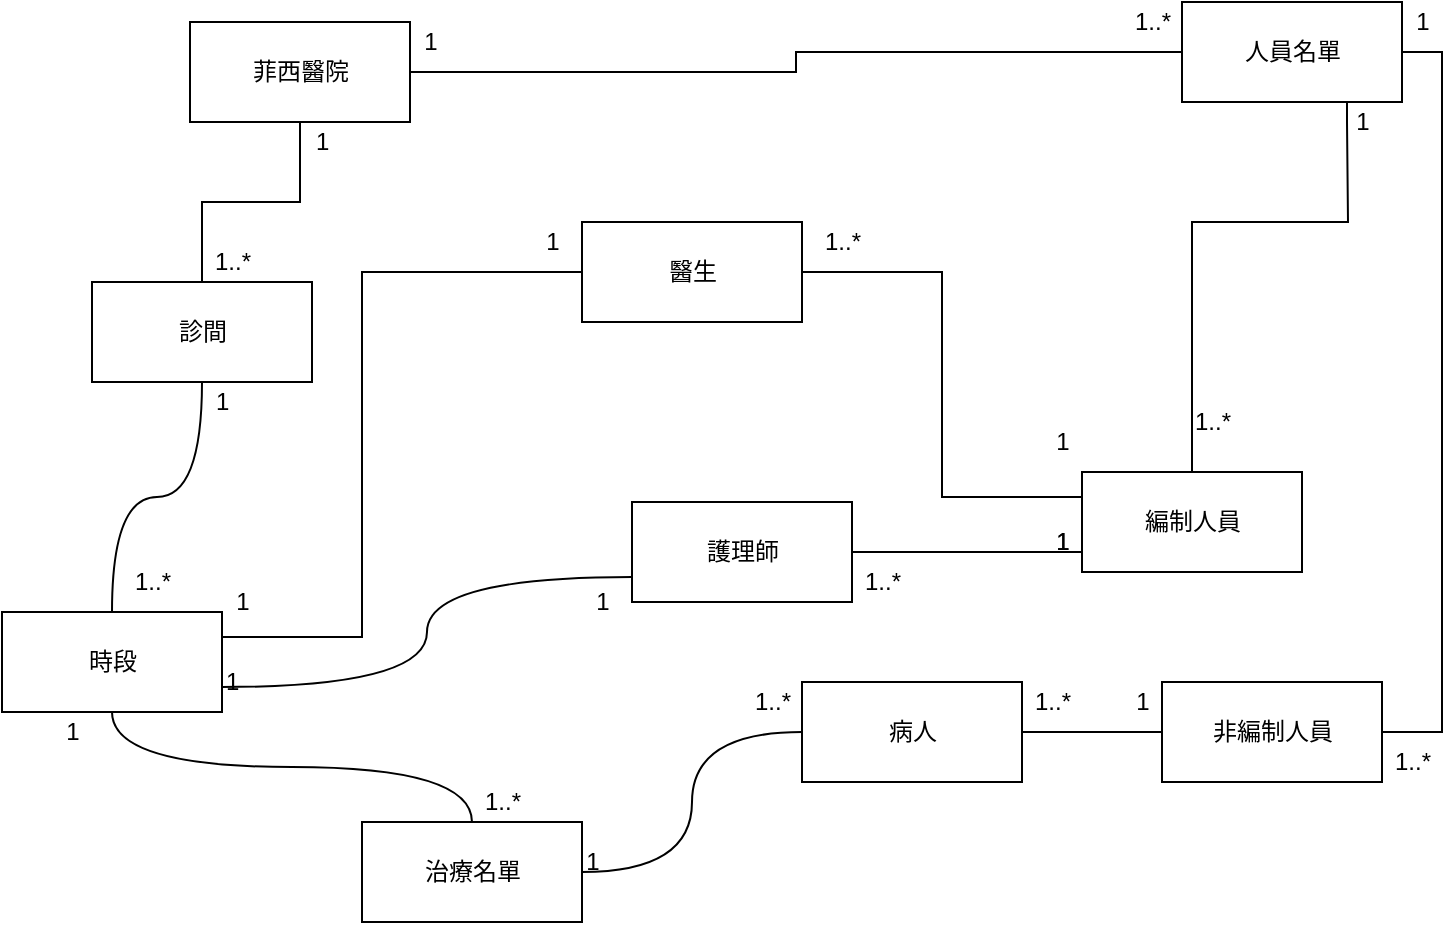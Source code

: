 <mxfile version="17.2.4" type="device"><diagram id="oKyxzHDayaN0CAhAsXDF" name="非西醫院領域模型"><mxGraphModel dx="1185" dy="615" grid="1" gridSize="10" guides="1" tooltips="1" connect="1" arrows="1" fold="1" page="1" pageScale="1" pageWidth="827" pageHeight="1169" math="0" shadow="0"><root><mxCell id="0"/><mxCell id="1" parent="0"/><mxCell id="xyhiKj7BiILudH-IMB91-35" style="edgeStyle=orthogonalEdgeStyle;rounded=0;orthogonalLoop=1;jettySize=auto;html=1;exitX=1;exitY=0.5;exitDx=0;exitDy=0;entryX=0;entryY=0.5;entryDx=0;entryDy=0;endArrow=none;endFill=0;" parent="1" source="xyhiKj7BiILudH-IMB91-1" target="xyhiKj7BiILudH-IMB91-17" edge="1"><mxGeometry relative="1" as="geometry"/></mxCell><mxCell id="xyhiKj7BiILudH-IMB91-36" style="edgeStyle=orthogonalEdgeStyle;rounded=0;orthogonalLoop=1;jettySize=auto;html=1;exitX=0.5;exitY=1;exitDx=0;exitDy=0;entryX=0.5;entryY=0;entryDx=0;entryDy=0;endArrow=none;endFill=0;" parent="1" source="xyhiKj7BiILudH-IMB91-1" target="xyhiKj7BiILudH-IMB91-2" edge="1"><mxGeometry relative="1" as="geometry"/></mxCell><mxCell id="xyhiKj7BiILudH-IMB91-1" value="菲西醫院" style="html=1;" parent="1" vertex="1"><mxGeometry x="114" y="90" width="110" height="50" as="geometry"/></mxCell><mxCell id="xyhiKj7BiILudH-IMB91-48" style="edgeStyle=orthogonalEdgeStyle;curved=1;rounded=0;orthogonalLoop=1;jettySize=auto;html=1;exitX=0.5;exitY=1;exitDx=0;exitDy=0;entryX=0.5;entryY=0;entryDx=0;entryDy=0;endArrow=none;endFill=0;elbow=vertical;" parent="1" source="xyhiKj7BiILudH-IMB91-2" target="xyhiKj7BiILudH-IMB91-47" edge="1"><mxGeometry relative="1" as="geometry"/></mxCell><mxCell id="xyhiKj7BiILudH-IMB91-2" value="診間" style="html=1;" parent="1" vertex="1"><mxGeometry x="65" y="220" width="110" height="50" as="geometry"/></mxCell><mxCell id="xyhiKj7BiILudH-IMB91-8" value="1" style="text;html=1;resizable=0;autosize=1;align=left;verticalAlign=middle;points=[];fillColor=none;strokeColor=none;rounded=0;" parent="1" vertex="1"><mxGeometry x="175" y="140" width="20" height="20" as="geometry"/></mxCell><mxCell id="xyhiKj7BiILudH-IMB91-9" value="1..*" style="text;html=1;resizable=0;autosize=1;align=center;verticalAlign=middle;points=[];fillColor=none;strokeColor=none;rounded=0;" parent="1" vertex="1"><mxGeometry x="120" y="200" width="30" height="20" as="geometry"/></mxCell><mxCell id="xyhiKj7BiILudH-IMB91-65" style="edgeStyle=orthogonalEdgeStyle;curved=1;rounded=0;orthogonalLoop=1;jettySize=auto;html=1;exitX=1;exitY=0.5;exitDx=0;exitDy=0;entryX=0;entryY=0.5;entryDx=0;entryDy=0;endArrow=none;endFill=0;elbow=vertical;" parent="1" source="xyhiKj7BiILudH-IMB91-14" target="xyhiKj7BiILudH-IMB91-15" edge="1"><mxGeometry relative="1" as="geometry"/></mxCell><mxCell id="xyhiKj7BiILudH-IMB91-14" value="治療名單" style="html=1;" parent="1" vertex="1"><mxGeometry x="200" y="490" width="110" height="50" as="geometry"/></mxCell><mxCell id="xyhiKj7BiILudH-IMB91-15" value="病人" style="html=1;" parent="1" vertex="1"><mxGeometry x="420" y="420" width="110" height="50" as="geometry"/></mxCell><mxCell id="xyhiKj7BiILudH-IMB91-70" style="edgeStyle=orthogonalEdgeStyle;rounded=0;orthogonalLoop=1;jettySize=auto;html=1;exitX=1;exitY=0.5;exitDx=0;exitDy=0;entryX=0;entryY=0.25;entryDx=0;entryDy=0;endArrow=none;endFill=0;elbow=vertical;" parent="1" source="xyhiKj7BiILudH-IMB91-16" target="xyhiKj7BiILudH-IMB91-67" edge="1"><mxGeometry relative="1" as="geometry"/></mxCell><mxCell id="xyhiKj7BiILudH-IMB91-16" value="醫生" style="html=1;" parent="1" vertex="1"><mxGeometry x="310" y="190" width="110" height="50" as="geometry"/></mxCell><mxCell id="xyhiKj7BiILudH-IMB91-69" style="edgeStyle=orthogonalEdgeStyle;rounded=0;orthogonalLoop=1;jettySize=auto;html=1;exitX=0.75;exitY=1;exitDx=0;exitDy=0;entryX=0.5;entryY=0;entryDx=0;entryDy=0;endArrow=none;endFill=0;elbow=vertical;" parent="1" source="xyhiKj7BiILudH-IMB91-17" target="xyhiKj7BiILudH-IMB91-67" edge="1"><mxGeometry relative="1" as="geometry"><Array as="points"><mxPoint x="693" y="140"/><mxPoint x="693" y="190"/><mxPoint x="615" y="190"/></Array></mxGeometry></mxCell><mxCell id="xyhiKj7BiILudH-IMB91-79" style="edgeStyle=orthogonalEdgeStyle;rounded=0;orthogonalLoop=1;jettySize=auto;html=1;exitX=1;exitY=0.5;exitDx=0;exitDy=0;entryX=1;entryY=0.5;entryDx=0;entryDy=0;endArrow=none;endFill=0;elbow=vertical;" parent="1" source="xyhiKj7BiILudH-IMB91-17" target="xyhiKj7BiILudH-IMB91-68" edge="1"><mxGeometry relative="1" as="geometry"/></mxCell><mxCell id="xyhiKj7BiILudH-IMB91-17" value="人員名單" style="html=1;" parent="1" vertex="1"><mxGeometry x="610" y="80" width="110" height="50" as="geometry"/></mxCell><mxCell id="xyhiKj7BiILudH-IMB91-71" style="edgeStyle=orthogonalEdgeStyle;rounded=0;orthogonalLoop=1;jettySize=auto;html=1;exitX=1;exitY=0.5;exitDx=0;exitDy=0;entryX=0;entryY=0.75;entryDx=0;entryDy=0;endArrow=none;endFill=0;elbow=vertical;" parent="1" source="xyhiKj7BiILudH-IMB91-18" target="xyhiKj7BiILudH-IMB91-67" edge="1"><mxGeometry relative="1" as="geometry"><Array as="points"><mxPoint x="560" y="355"/></Array></mxGeometry></mxCell><mxCell id="xyhiKj7BiILudH-IMB91-18" value="護理師" style="html=1;" parent="1" vertex="1"><mxGeometry x="335" y="330" width="110" height="50" as="geometry"/></mxCell><mxCell id="xyhiKj7BiILudH-IMB91-20" value="1" style="text;html=1;resizable=0;autosize=1;align=center;verticalAlign=middle;points=[];fillColor=none;strokeColor=none;rounded=0;" parent="1" vertex="1"><mxGeometry x="224" y="90" width="20" height="20" as="geometry"/></mxCell><mxCell id="xyhiKj7BiILudH-IMB91-21" value="1..*" style="text;html=1;resizable=0;autosize=1;align=center;verticalAlign=middle;points=[];fillColor=none;strokeColor=none;rounded=0;" parent="1" vertex="1"><mxGeometry x="580" y="80" width="30" height="20" as="geometry"/></mxCell><mxCell id="xyhiKj7BiILudH-IMB91-42" value="1..*" style="text;html=1;resizable=0;autosize=1;align=center;verticalAlign=middle;points=[];fillColor=none;strokeColor=none;rounded=0;" parent="1" vertex="1"><mxGeometry x="445" y="360" width="30" height="20" as="geometry"/></mxCell><mxCell id="xyhiKj7BiILudH-IMB91-43" value="1" style="text;html=1;resizable=0;autosize=1;align=left;verticalAlign=middle;points=[];fillColor=none;strokeColor=none;rounded=0;" parent="1" vertex="1"><mxGeometry x="130" y="410" width="20" height="20" as="geometry"/></mxCell><mxCell id="xyhiKj7BiILudH-IMB91-44" value="1..*" style="text;html=1;resizable=0;autosize=1;align=center;verticalAlign=middle;points=[];fillColor=none;strokeColor=none;rounded=0;" parent="1" vertex="1"><mxGeometry x="710" y="450" width="30" height="20" as="geometry"/></mxCell><mxCell id="xyhiKj7BiILudH-IMB91-59" style="edgeStyle=orthogonalEdgeStyle;rounded=0;orthogonalLoop=1;jettySize=auto;html=1;exitX=1;exitY=0.25;exitDx=0;exitDy=0;entryX=0;entryY=0.5;entryDx=0;entryDy=0;endArrow=none;endFill=0;elbow=vertical;" parent="1" source="xyhiKj7BiILudH-IMB91-47" target="xyhiKj7BiILudH-IMB91-16" edge="1"><mxGeometry relative="1" as="geometry"><Array as="points"><mxPoint x="200" y="398"/><mxPoint x="200" y="215"/></Array></mxGeometry></mxCell><mxCell id="xyhiKj7BiILudH-IMB91-60" style="edgeStyle=orthogonalEdgeStyle;curved=1;rounded=0;orthogonalLoop=1;jettySize=auto;html=1;exitX=1;exitY=0.75;exitDx=0;exitDy=0;entryX=0;entryY=0.75;entryDx=0;entryDy=0;endArrow=none;endFill=0;elbow=vertical;" parent="1" source="xyhiKj7BiILudH-IMB91-47" target="xyhiKj7BiILudH-IMB91-18" edge="1"><mxGeometry relative="1" as="geometry"/></mxCell><mxCell id="xyhiKj7BiILudH-IMB91-64" style="edgeStyle=orthogonalEdgeStyle;curved=1;rounded=0;orthogonalLoop=1;jettySize=auto;html=1;exitX=0.5;exitY=1;exitDx=0;exitDy=0;entryX=0.5;entryY=0;entryDx=0;entryDy=0;endArrow=none;endFill=0;elbow=vertical;" parent="1" source="xyhiKj7BiILudH-IMB91-47" target="xyhiKj7BiILudH-IMB91-14" edge="1"><mxGeometry relative="1" as="geometry"/></mxCell><mxCell id="xyhiKj7BiILudH-IMB91-47" value="時段" style="html=1;" parent="1" vertex="1"><mxGeometry x="20" y="385" width="110" height="50" as="geometry"/></mxCell><mxCell id="xyhiKj7BiILudH-IMB91-49" value="1..*" style="text;html=1;resizable=0;autosize=1;align=center;verticalAlign=middle;points=[];fillColor=none;strokeColor=none;rounded=0;" parent="1" vertex="1"><mxGeometry x="80" y="360" width="30" height="20" as="geometry"/></mxCell><mxCell id="xyhiKj7BiILudH-IMB91-51" value="1" style="text;html=1;resizable=0;autosize=1;align=center;verticalAlign=middle;points=[];fillColor=none;strokeColor=none;rounded=0;" parent="1" vertex="1"><mxGeometry x="285" y="190" width="20" height="20" as="geometry"/></mxCell><mxCell id="xyhiKj7BiILudH-IMB91-52" value="1" style="text;html=1;resizable=0;autosize=1;align=center;verticalAlign=middle;points=[];fillColor=none;strokeColor=none;rounded=0;" parent="1" vertex="1"><mxGeometry x="130" y="370" width="20" height="20" as="geometry"/></mxCell><mxCell id="xyhiKj7BiILudH-IMB91-53" value="1..*" style="text;html=1;resizable=0;autosize=1;align=center;verticalAlign=middle;points=[];fillColor=none;strokeColor=none;rounded=0;" parent="1" vertex="1"><mxGeometry x="255" y="470" width="30" height="20" as="geometry"/></mxCell><mxCell id="xyhiKj7BiILudH-IMB91-54" value="1" style="text;html=1;resizable=0;autosize=1;align=center;verticalAlign=middle;points=[];fillColor=none;strokeColor=none;rounded=0;" parent="1" vertex="1"><mxGeometry x="310" y="370" width="20" height="20" as="geometry"/></mxCell><mxCell id="xyhiKj7BiILudH-IMB91-55" value="1" style="text;html=1;resizable=0;autosize=1;align=center;verticalAlign=middle;points=[];fillColor=none;strokeColor=none;rounded=0;" parent="1" vertex="1"><mxGeometry x="45" y="435" width="20" height="20" as="geometry"/></mxCell><mxCell id="xyhiKj7BiILudH-IMB91-56" value="1..*" style="text;html=1;resizable=0;autosize=1;align=center;verticalAlign=middle;points=[];fillColor=none;strokeColor=none;rounded=0;" parent="1" vertex="1"><mxGeometry x="390" y="420" width="30" height="20" as="geometry"/></mxCell><mxCell id="xyhiKj7BiILudH-IMB91-57" value="1" style="text;html=1;resizable=0;autosize=1;align=center;verticalAlign=middle;points=[];fillColor=none;strokeColor=none;rounded=0;" parent="1" vertex="1"><mxGeometry x="305" y="500" width="20" height="20" as="geometry"/></mxCell><mxCell id="xyhiKj7BiILudH-IMB91-58" value="1" style="text;html=1;resizable=0;autosize=1;align=left;verticalAlign=middle;points=[];fillColor=none;strokeColor=none;rounded=0;" parent="1" vertex="1"><mxGeometry x="125" y="270" width="20" height="20" as="geometry"/></mxCell><mxCell id="xyhiKj7BiILudH-IMB91-67" value="編制人員" style="html=1;" parent="1" vertex="1"><mxGeometry x="560" y="315" width="110" height="50" as="geometry"/></mxCell><mxCell id="xyhiKj7BiILudH-IMB91-82" style="edgeStyle=orthogonalEdgeStyle;rounded=0;orthogonalLoop=1;jettySize=auto;html=1;exitX=0;exitY=0.5;exitDx=0;exitDy=0;entryX=1;entryY=0.5;entryDx=0;entryDy=0;endArrow=none;endFill=0;elbow=vertical;" parent="1" source="xyhiKj7BiILudH-IMB91-68" target="xyhiKj7BiILudH-IMB91-15" edge="1"><mxGeometry relative="1" as="geometry"/></mxCell><mxCell id="xyhiKj7BiILudH-IMB91-68" value="非編制人員" style="html=1;" parent="1" vertex="1"><mxGeometry x="600" y="420" width="110" height="50" as="geometry"/></mxCell><mxCell id="xyhiKj7BiILudH-IMB91-72" value="1" style="text;html=1;resizable=0;autosize=1;align=center;verticalAlign=middle;points=[];fillColor=none;strokeColor=none;rounded=0;" parent="1" vertex="1"><mxGeometry x="540" y="340" width="20" height="20" as="geometry"/></mxCell><mxCell id="xyhiKj7BiILudH-IMB91-73" value="1" style="text;html=1;resizable=0;autosize=1;align=center;verticalAlign=middle;points=[];fillColor=none;strokeColor=none;rounded=0;" parent="1" vertex="1"><mxGeometry x="540" y="290" width="20" height="20" as="geometry"/></mxCell><mxCell id="xyhiKj7BiILudH-IMB91-74" value="1" style="text;html=1;resizable=0;autosize=1;align=center;verticalAlign=middle;points=[];fillColor=none;strokeColor=none;rounded=0;" parent="1" vertex="1"><mxGeometry x="540" y="340" width="20" height="20" as="geometry"/></mxCell><mxCell id="xyhiKj7BiILudH-IMB91-75" value="1..*" style="text;html=1;resizable=0;autosize=1;align=center;verticalAlign=middle;points=[];fillColor=none;strokeColor=none;rounded=0;" parent="1" vertex="1"><mxGeometry x="610" y="280" width="30" height="20" as="geometry"/></mxCell><mxCell id="xyhiKj7BiILudH-IMB91-76" value="1..*" style="text;html=1;resizable=0;autosize=1;align=center;verticalAlign=middle;points=[];fillColor=none;strokeColor=none;rounded=0;" parent="1" vertex="1"><mxGeometry x="425" y="190" width="30" height="20" as="geometry"/></mxCell><mxCell id="xyhiKj7BiILudH-IMB91-77" value="1" style="text;html=1;resizable=0;autosize=1;align=center;verticalAlign=middle;points=[];fillColor=none;strokeColor=none;rounded=0;" parent="1" vertex="1"><mxGeometry x="690" y="130" width="20" height="20" as="geometry"/></mxCell><mxCell id="xyhiKj7BiILudH-IMB91-80" value="1" style="text;html=1;resizable=0;autosize=1;align=center;verticalAlign=middle;points=[];fillColor=none;strokeColor=none;rounded=0;" parent="1" vertex="1"><mxGeometry x="580" y="420" width="20" height="20" as="geometry"/></mxCell><mxCell id="xyhiKj7BiILudH-IMB91-81" value="1" style="text;html=1;resizable=0;autosize=1;align=center;verticalAlign=middle;points=[];fillColor=none;strokeColor=none;rounded=0;" parent="1" vertex="1"><mxGeometry x="720" y="80" width="20" height="20" as="geometry"/></mxCell><mxCell id="xyhiKj7BiILudH-IMB91-83" value="1..*" style="text;html=1;resizable=0;autosize=1;align=center;verticalAlign=middle;points=[];fillColor=none;strokeColor=none;rounded=0;" parent="1" vertex="1"><mxGeometry x="530" y="420" width="30" height="20" as="geometry"/></mxCell></root></mxGraphModel></diagram></mxfile>w